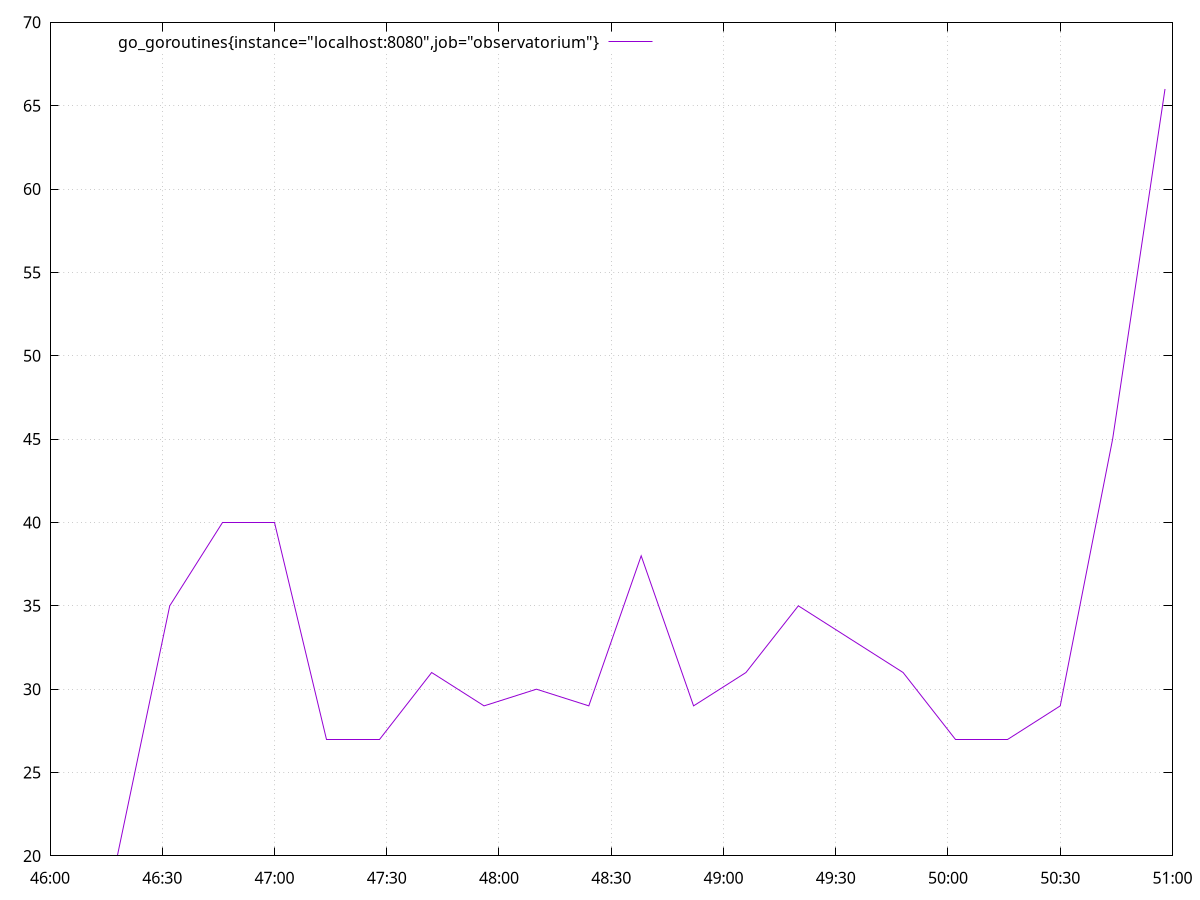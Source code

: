 set grid
set key left top
set xdata time
set timefmt '%s'
set datafile separator ','
$DATA << EOD
1585752378,20
1585752392,35
1585752406,40
1585752420,40
1585752434,27
1585752448,27
1585752462,31
1585752476,29
1585752490,30
1585752504,29
1585752518,38
1585752532,29
1585752546,31
1585752560,35
1585752574,33
1585752588,31
1585752602,27
1585752616,27
1585752630,29
1585752644,45
1585752658,66
EOD
plot $DATA using 1:2 with lines lw 1 title 'go\_goroutines\{instance\="localhost:8080",job\="observatorium"\}'

